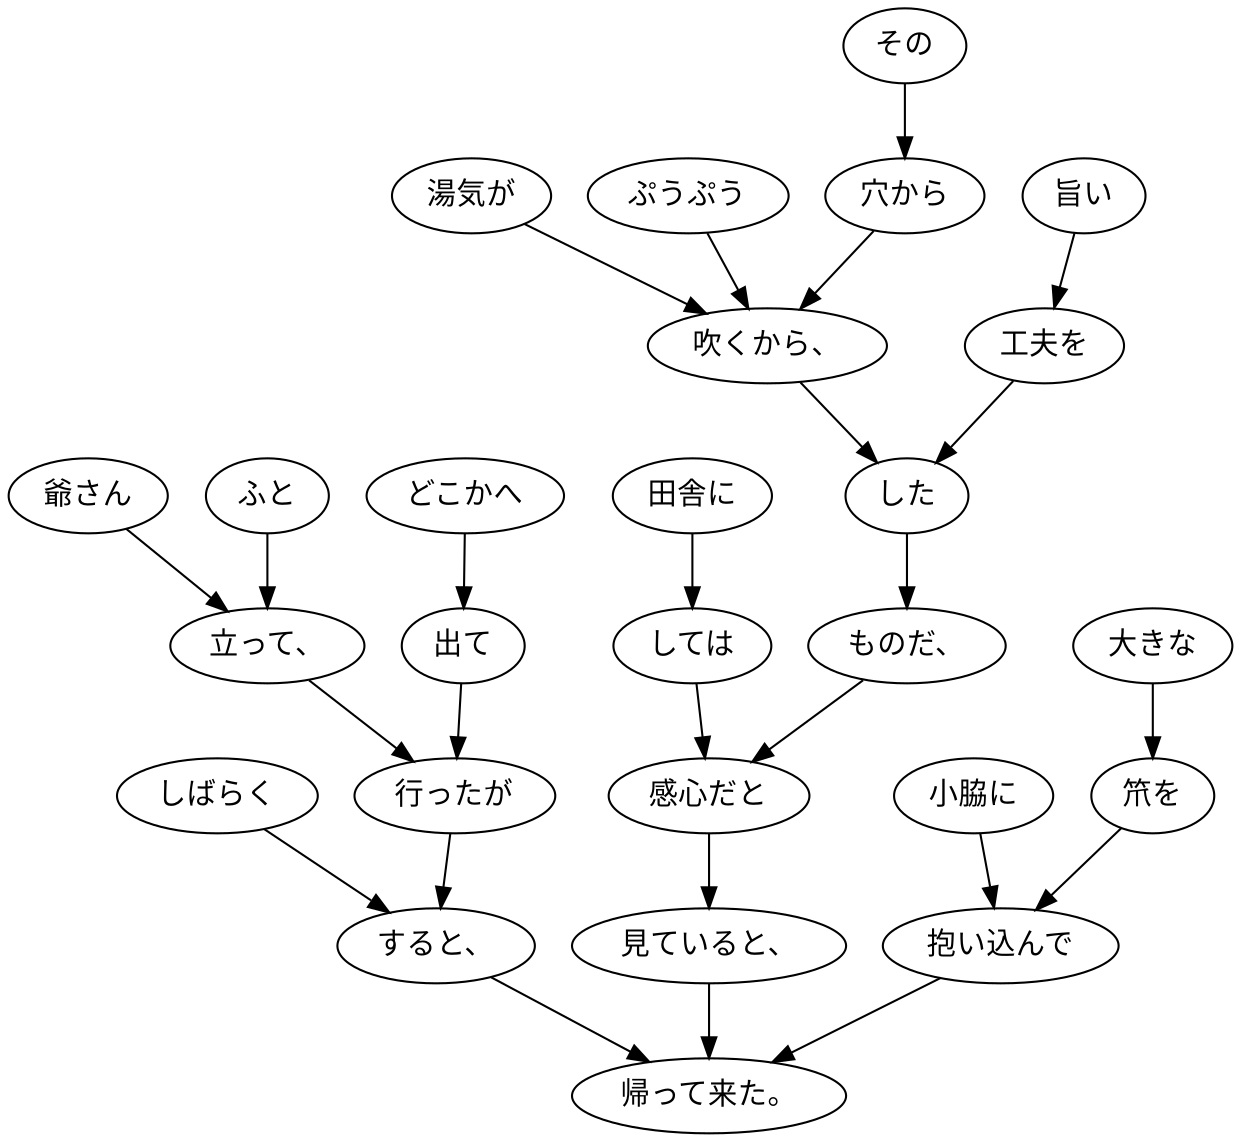 digraph graph3610 {
	node0 [label="その"];
	node1 [label="穴から"];
	node2 [label="湯気が"];
	node3 [label="ぷうぷう"];
	node4 [label="吹くから、"];
	node5 [label="旨い"];
	node6 [label="工夫を"];
	node7 [label="した"];
	node8 [label="ものだ、"];
	node9 [label="田舎に"];
	node10 [label="しては"];
	node11 [label="感心だと"];
	node12 [label="見ていると、"];
	node13 [label="爺さん"];
	node14 [label="ふと"];
	node15 [label="立って、"];
	node16 [label="どこかへ"];
	node17 [label="出て"];
	node18 [label="行ったが"];
	node19 [label="しばらく"];
	node20 [label="すると、"];
	node21 [label="大きな"];
	node22 [label="笊を"];
	node23 [label="小脇に"];
	node24 [label="抱い込んで"];
	node25 [label="帰って来た。"];
	node0 -> node1;
	node1 -> node4;
	node2 -> node4;
	node3 -> node4;
	node4 -> node7;
	node5 -> node6;
	node6 -> node7;
	node7 -> node8;
	node8 -> node11;
	node9 -> node10;
	node10 -> node11;
	node11 -> node12;
	node12 -> node25;
	node13 -> node15;
	node14 -> node15;
	node15 -> node18;
	node16 -> node17;
	node17 -> node18;
	node18 -> node20;
	node19 -> node20;
	node20 -> node25;
	node21 -> node22;
	node22 -> node24;
	node23 -> node24;
	node24 -> node25;
}
